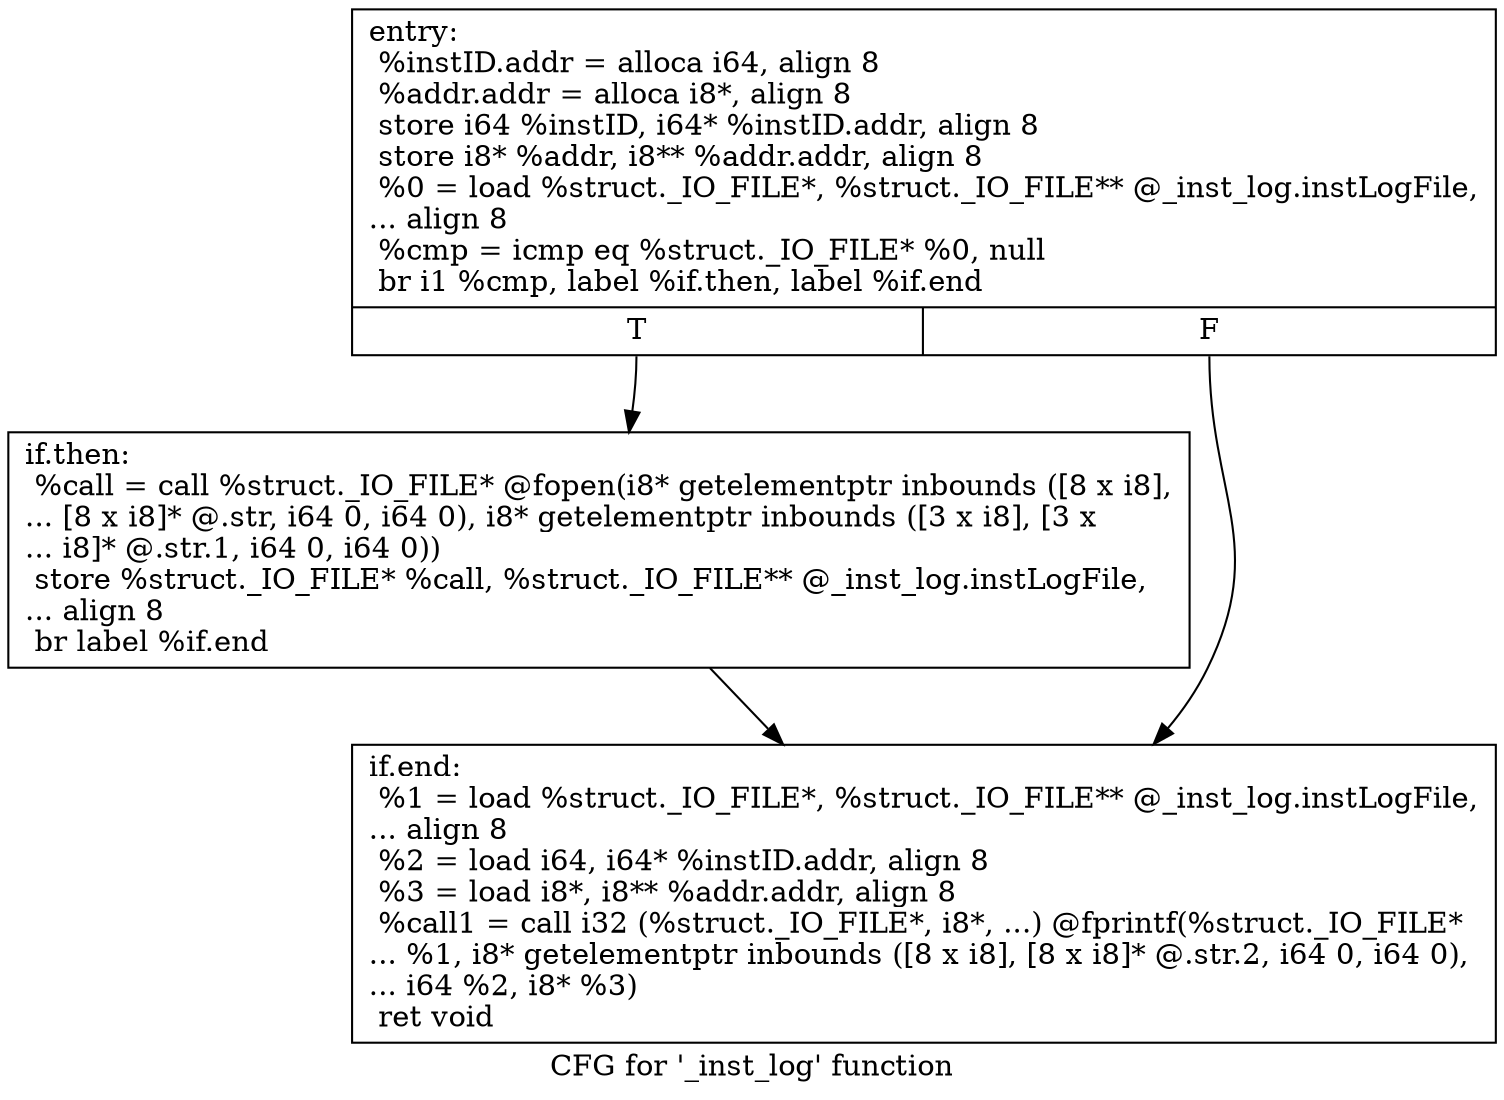digraph "CFG for '_inst_log' function" {
	label="CFG for '_inst_log' function";

	Node0x556059a45810 [shape=record,label="{entry:\l  %instID.addr = alloca i64, align 8\l  %addr.addr = alloca i8*, align 8\l  store i64 %instID, i64* %instID.addr, align 8\l  store i8* %addr, i8** %addr.addr, align 8\l  %0 = load %struct._IO_FILE*, %struct._IO_FILE** @_inst_log.instLogFile,\l... align 8\l  %cmp = icmp eq %struct._IO_FILE* %0, null\l  br i1 %cmp, label %if.then, label %if.end\l|{<s0>T|<s1>F}}"];
	Node0x556059a45810:s0 -> Node0x556059a51c70;
	Node0x556059a45810:s1 -> Node0x556059a51cc0;
	Node0x556059a51c70 [shape=record,label="{if.then:                                          \l  %call = call %struct._IO_FILE* @fopen(i8* getelementptr inbounds ([8 x i8],\l... [8 x i8]* @.str, i64 0, i64 0), i8* getelementptr inbounds ([3 x i8], [3 x\l... i8]* @.str.1, i64 0, i64 0))\l  store %struct._IO_FILE* %call, %struct._IO_FILE** @_inst_log.instLogFile,\l... align 8\l  br label %if.end\l}"];
	Node0x556059a51c70 -> Node0x556059a51cc0;
	Node0x556059a51cc0 [shape=record,label="{if.end:                                           \l  %1 = load %struct._IO_FILE*, %struct._IO_FILE** @_inst_log.instLogFile,\l... align 8\l  %2 = load i64, i64* %instID.addr, align 8\l  %3 = load i8*, i8** %addr.addr, align 8\l  %call1 = call i32 (%struct._IO_FILE*, i8*, ...) @fprintf(%struct._IO_FILE*\l... %1, i8* getelementptr inbounds ([8 x i8], [8 x i8]* @.str.2, i64 0, i64 0),\l... i64 %2, i8* %3)\l  ret void\l}"];
}
